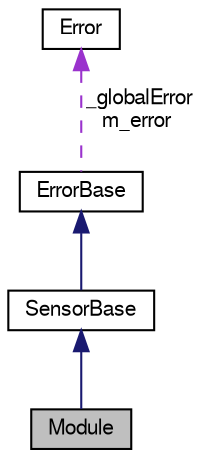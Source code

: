 digraph "Module"
{
  bgcolor="transparent";
  edge [fontname="FreeSans",fontsize="10",labelfontname="FreeSans",labelfontsize="10"];
  node [fontname="FreeSans",fontsize="10",shape=record];
  Node1 [label="Module",height=0.2,width=0.4,color="black", fillcolor="grey75", style="filled" fontcolor="black"];
  Node2 -> Node1 [dir="back",color="midnightblue",fontsize="10",style="solid",fontname="FreeSans"];
  Node2 [label="SensorBase",height=0.2,width=0.4,color="black",URL="$class_sensor_base.html"];
  Node3 -> Node2 [dir="back",color="midnightblue",fontsize="10",style="solid",fontname="FreeSans"];
  Node3 [label="ErrorBase",height=0.2,width=0.4,color="black",URL="$class_error_base.html"];
  Node4 -> Node3 [dir="back",color="darkorchid3",fontsize="10",style="dashed",label=" _globalError\nm_error" ,fontname="FreeSans"];
  Node4 [label="Error",height=0.2,width=0.4,color="black",URL="$class_error.html"];
}
